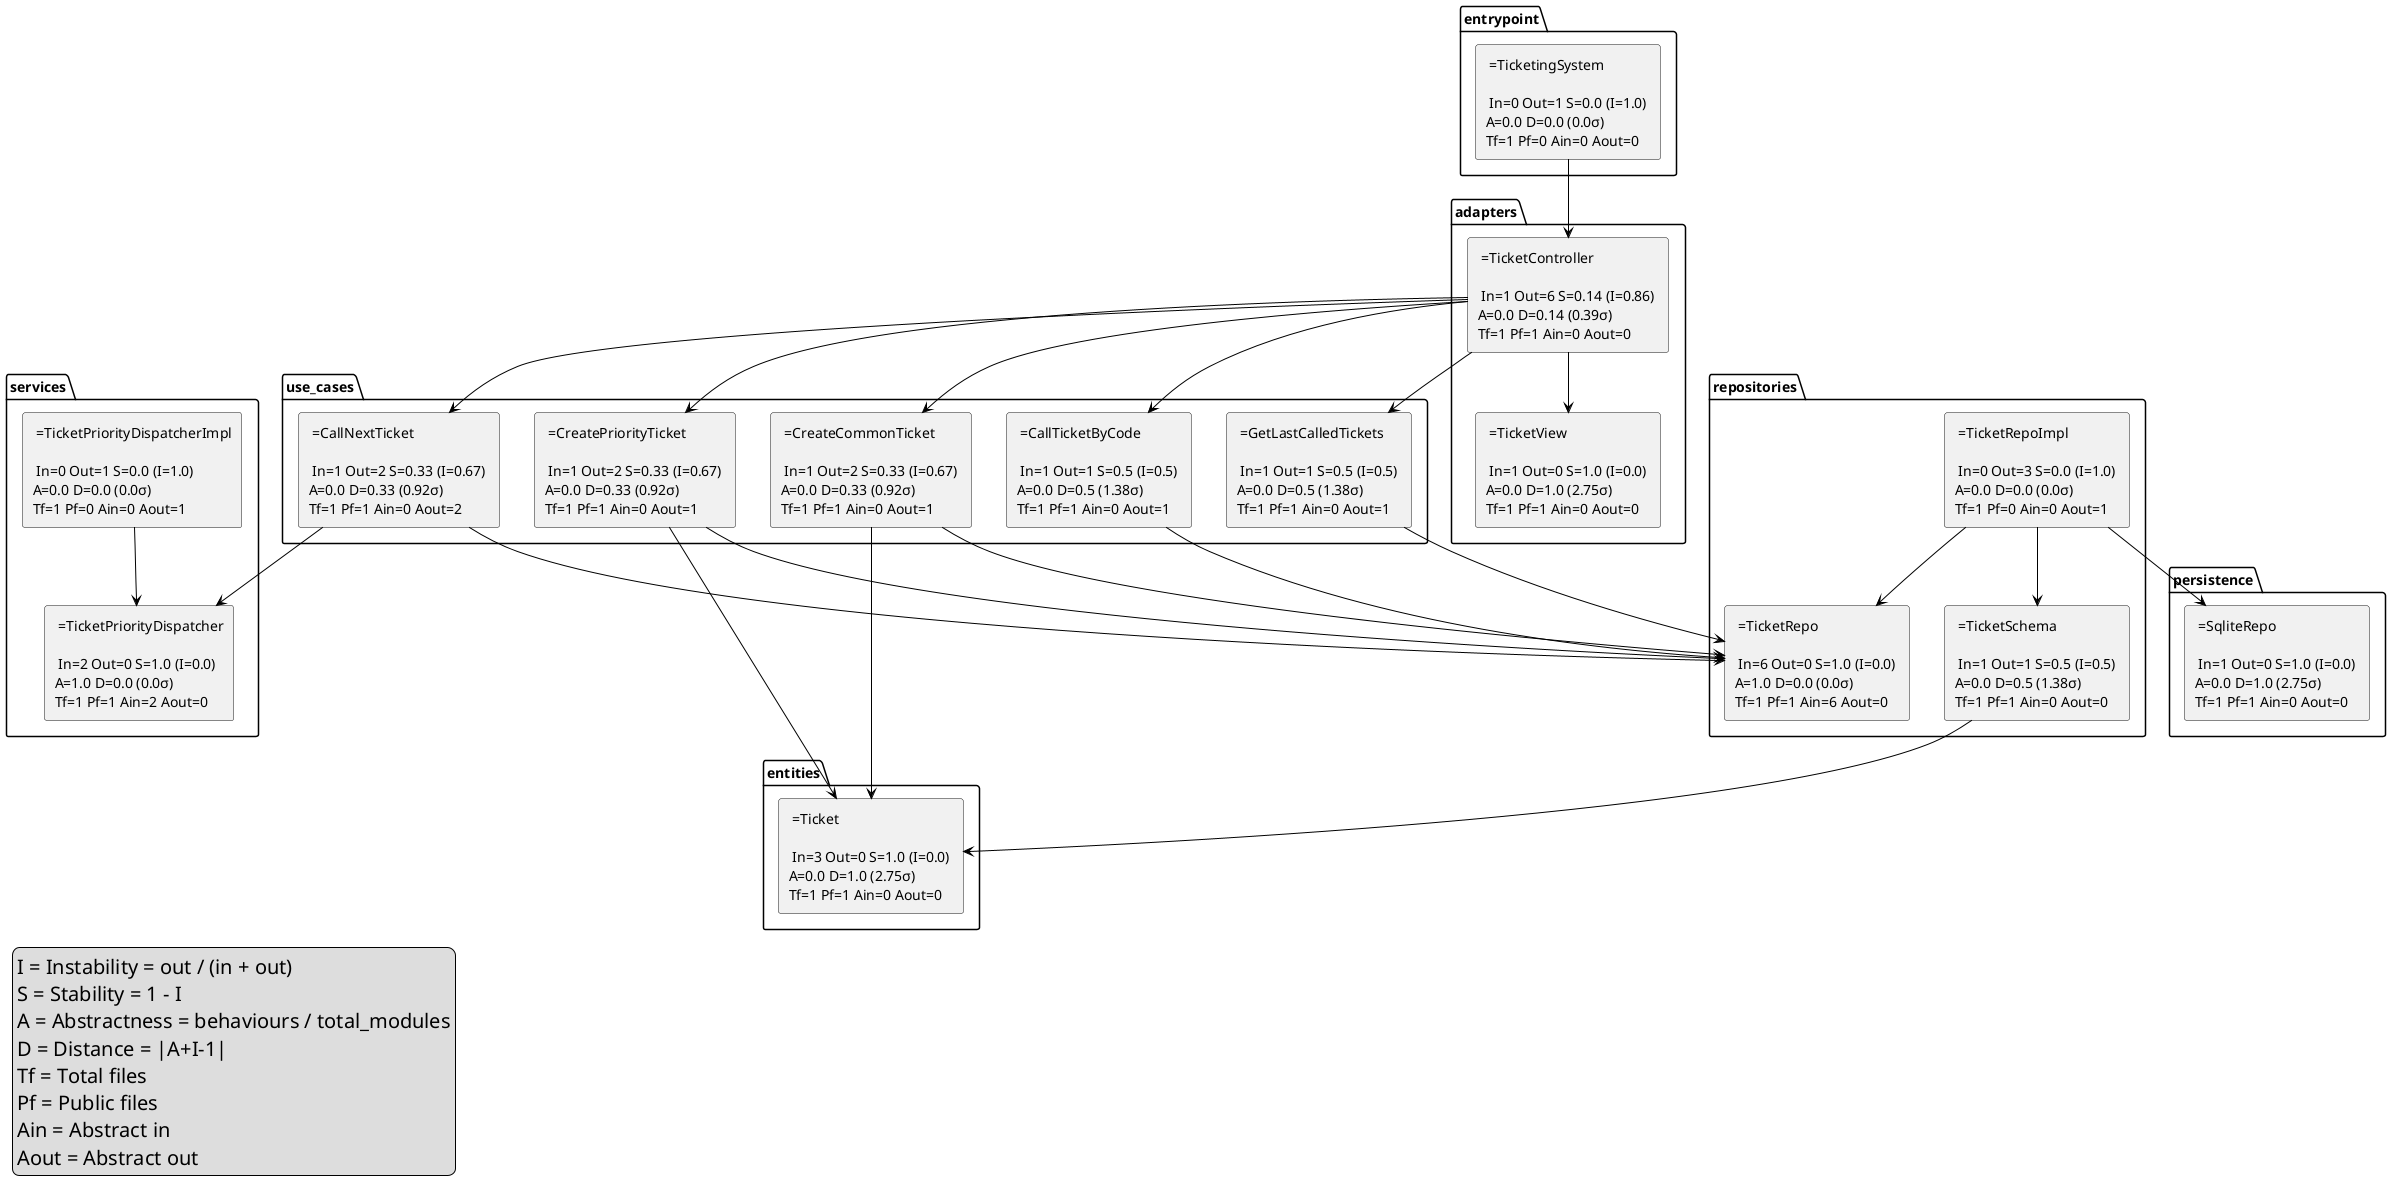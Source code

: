 @startuml
skinparam backgroundColor<<dep>> Grey
skinparam legend {
 FontSize 20
 }
legend bottom left
 I = Instability = out / (in + out)
S = Stability = 1 - I
A = Abstractness = behaviours / total_modules
D = Distance = |A+I-1|
Tf = Total files
Pf = Public files
Ain = Abstract in
Aout = Abstract out 
 endlegend
package "services" {
rectangle TicketPriorityDispatcher  [ =TicketPriorityDispatcher 

 In=2 Out=0 S=1.0 (I=0.0) 
A=1.0 D=0.0 (0.0σ) 
Tf=1 Pf=1 Ain=2 Aout=0 ]
rectangle TicketPriorityDispatcherImpl  [ =TicketPriorityDispatcherImpl 

 In=0 Out=1 S=0.0 (I=1.0) 
A=0.0 D=0.0 (0.0σ) 
Tf=1 Pf=0 Ain=0 Aout=1 ]
}
package "entrypoint" {
rectangle TicketingSystem  [ =TicketingSystem 

 In=0 Out=1 S=0.0 (I=1.0) 
A=0.0 D=0.0 (0.0σ) 
Tf=1 Pf=0 Ain=0 Aout=0 ]
}
package "entities" {
rectangle Ticket  [ =Ticket 

 In=3 Out=0 S=1.0 (I=0.0) 
A=0.0 D=1.0 (2.75σ) 
Tf=1 Pf=1 Ain=0 Aout=0 ]
}
package "repositories" {
rectangle TicketRepo  [ =TicketRepo 

 In=6 Out=0 S=1.0 (I=0.0) 
A=1.0 D=0.0 (0.0σ) 
Tf=1 Pf=1 Ain=6 Aout=0 ]
rectangle TicketSchema  [ =TicketSchema 

 In=1 Out=1 S=0.5 (I=0.5) 
A=0.0 D=0.5 (1.38σ) 
Tf=1 Pf=1 Ain=0 Aout=0 ]
rectangle TicketRepoImpl  [ =TicketRepoImpl 

 In=0 Out=3 S=0.0 (I=1.0) 
A=0.0 D=0.0 (0.0σ) 
Tf=1 Pf=0 Ain=0 Aout=1 ]
}
package "use_cases" {
rectangle CreatePriorityTicket  [ =CreatePriorityTicket 

 In=1 Out=2 S=0.33 (I=0.67) 
A=0.0 D=0.33 (0.92σ) 
Tf=1 Pf=1 Ain=0 Aout=1 ]
rectangle CallNextTicket  [ =CallNextTicket 

 In=1 Out=2 S=0.33 (I=0.67) 
A=0.0 D=0.33 (0.92σ) 
Tf=1 Pf=1 Ain=0 Aout=2 ]
rectangle CallTicketByCode  [ =CallTicketByCode 

 In=1 Out=1 S=0.5 (I=0.5) 
A=0.0 D=0.5 (1.38σ) 
Tf=1 Pf=1 Ain=0 Aout=1 ]
rectangle GetLastCalledTickets  [ =GetLastCalledTickets 

 In=1 Out=1 S=0.5 (I=0.5) 
A=0.0 D=0.5 (1.38σ) 
Tf=1 Pf=1 Ain=0 Aout=1 ]
rectangle CreateCommonTicket  [ =CreateCommonTicket 

 In=1 Out=2 S=0.33 (I=0.67) 
A=0.0 D=0.33 (0.92σ) 
Tf=1 Pf=1 Ain=0 Aout=1 ]
}
package "adapters" {
rectangle TicketController  [ =TicketController 

 In=1 Out=6 S=0.14 (I=0.86) 
A=0.0 D=0.14 (0.39σ) 
Tf=1 Pf=1 Ain=0 Aout=0 ]
rectangle TicketView  [ =TicketView 

 In=1 Out=0 S=1.0 (I=0.0) 
A=0.0 D=1.0 (2.75σ) 
Tf=1 Pf=1 Ain=0 Aout=0 ]
}
package "persistence" {
rectangle SqliteRepo  [ =SqliteRepo 

 In=1 Out=0 S=1.0 (I=0.0) 
A=0.0 D=1.0 (2.75σ) 
Tf=1 Pf=1 Ain=0 Aout=0 ]
}
[TicketingSystem] -[#black]-> [TicketController]
[CreatePriorityTicket] -[#black]-> [TicketRepo]
[CreatePriorityTicket] -[#black]-> [Ticket]
[CallNextTicket] -[#black]-> [TicketPriorityDispatcher]
[CallNextTicket] -[#black]-> [TicketRepo]
[CallTicketByCode] -[#black]-> [TicketRepo]
[GetLastCalledTickets] -[#black]-> [TicketRepo]
[CreateCommonTicket] -[#black]-> [TicketRepo]
[CreateCommonTicket] -[#black]-> [Ticket]
[TicketController] -[#black]-> [TicketView]
[TicketController] -[#black]-> [CreateCommonTicket]
[TicketController] -[#black]-> [GetLastCalledTickets]
[TicketController] -[#black]-> [CallTicketByCode]
[TicketController] -[#black]-> [CallNextTicket]
[TicketController] -[#black]-> [CreatePriorityTicket]
[TicketSchema] -[#black]-> [Ticket]
[TicketRepoImpl] -[#black]-> [SqliteRepo]
[TicketRepoImpl] -[#black]-> [TicketSchema]
[TicketRepoImpl] -[#black]-> [TicketRepo]
[TicketPriorityDispatcherImpl] -[#black]-> [TicketPriorityDispatcher]
@enduml